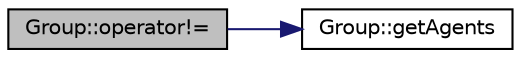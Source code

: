 digraph "Group::operator!="
{
 // INTERACTIVE_SVG=YES
 // LATEX_PDF_SIZE
  edge [fontname="Helvetica",fontsize="10",labelfontname="Helvetica",labelfontsize="10"];
  node [fontname="Helvetica",fontsize="10",shape=record];
  rankdir="LR";
  Node1 [label="Group::operator!=",height=0.2,width=0.4,color="black", fillcolor="grey75", style="filled", fontcolor="black",tooltip=" "];
  Node1 -> Node2 [color="midnightblue",fontsize="10",style="solid",fontname="Helvetica"];
  Node2 [label="Group::getAgents",height=0.2,width=0.4,color="black", fillcolor="white", style="filled",URL="$classGroup.html#a49c093d7c3487253fff3d5f1a0f78082",tooltip=" "];
}
